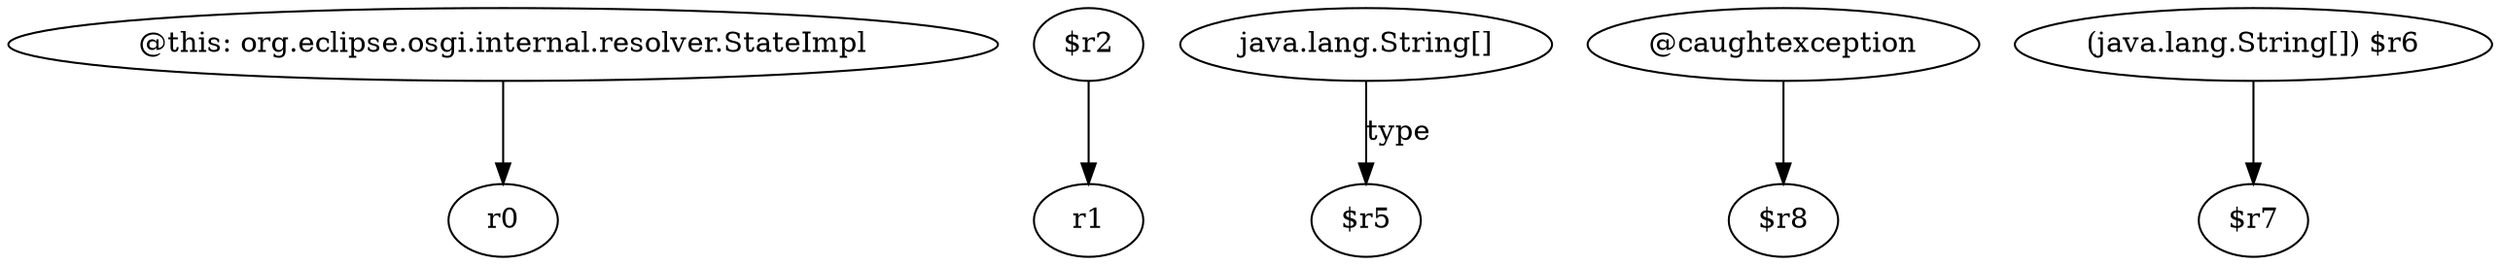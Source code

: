 digraph g {
0[label="@this: org.eclipse.osgi.internal.resolver.StateImpl"]
1[label="r0"]
0->1[label=""]
2[label="$r2"]
3[label="r1"]
2->3[label=""]
4[label="java.lang.String[]"]
5[label="$r5"]
4->5[label="type"]
6[label="@caughtexception"]
7[label="$r8"]
6->7[label=""]
8[label="(java.lang.String[]) $r6"]
9[label="$r7"]
8->9[label=""]
}